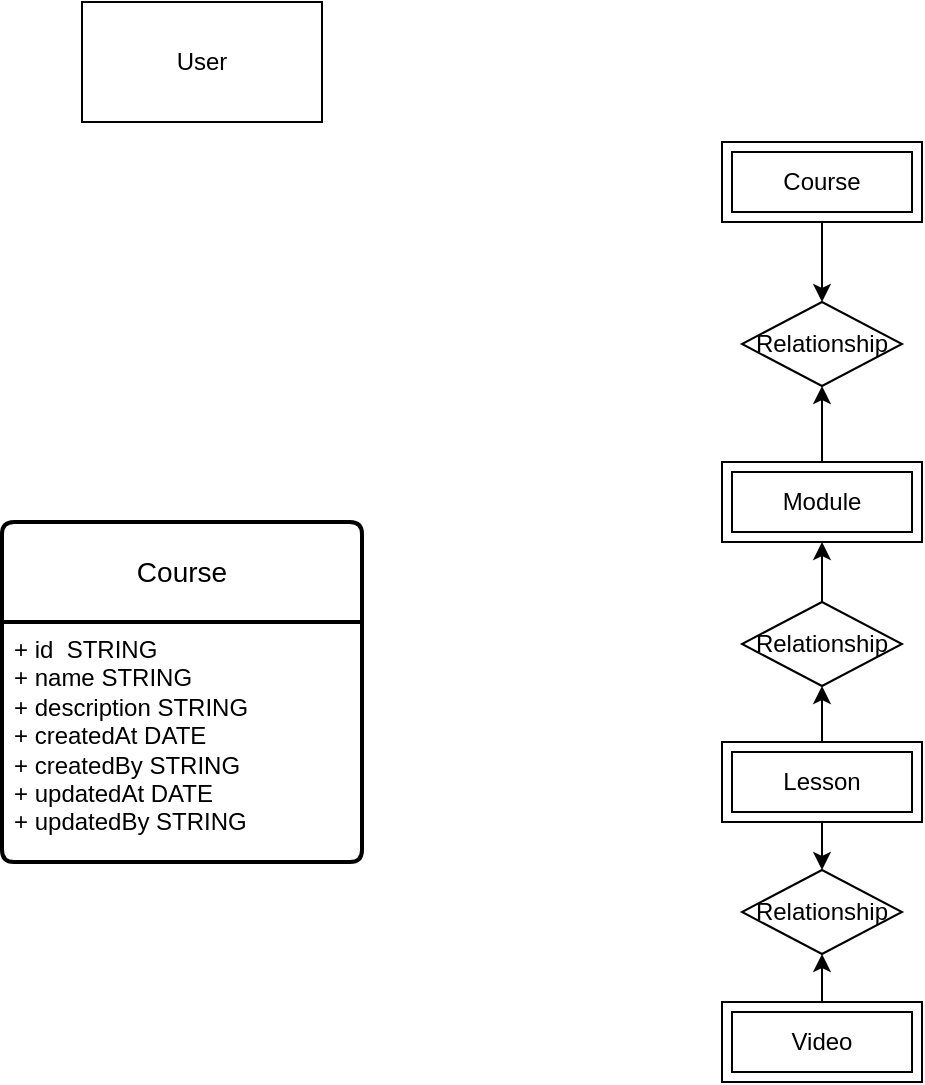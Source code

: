 <mxfile version="26.0.2">
  <diagram name="Página-1" id="KvZddmXI1fQCqot8rguY">
    <mxGraphModel dx="1018" dy="1373" grid="1" gridSize="10" guides="1" tooltips="1" connect="1" arrows="1" fold="1" page="1" pageScale="1" pageWidth="827" pageHeight="1169" math="0" shadow="0">
      <root>
        <mxCell id="0" />
        <mxCell id="1" parent="0" />
        <mxCell id="CrJ953ingritPX6mlQM--27" value="User" style="rounded=0;whiteSpace=wrap;html=1;" vertex="1" parent="1">
          <mxGeometry x="50" y="130" width="120" height="60" as="geometry" />
        </mxCell>
        <mxCell id="CrJ953ingritPX6mlQM--29" value="&lt;span style=&quot;color: rgba(0, 0, 0, 0); font-family: monospace; font-size: 0px; text-align: start;&quot;&gt;%3CmxGraphModel%3E%3Croot%3E%3CmxCell%20id%3D%220%22%2F%3E%3CmxCell%20id%3D%221%22%20parent%3D%220%22%2F%3E%3CmxCell%20id%3D%222%22%20value%3D%22Curso%22%20style%3D%22rounded%3D0%3BwhiteSpace%3Dwrap%3Bhtml%3D1%3B%22%20vertex%3D%221%22%20parent%3D%221%22%3E%3CmxGeometry%20x%3D%2250%22%20y%3D%22160%22%20width%3D%22120%22%20height%3D%2260%22%20as%3D%22geometry%22%2F%3E%3C%2FmxCell%3E%3C%2Froot%3E%3C%2FmxGraphModel%3E&lt;/span&gt;" style="text;html=1;align=center;verticalAlign=middle;resizable=0;points=[];autosize=1;strokeColor=none;fillColor=none;" vertex="1" parent="1">
          <mxGeometry x="110" y="268" width="20" height="30" as="geometry" />
        </mxCell>
        <mxCell id="CrJ953ingritPX6mlQM--73" value="" style="edgeStyle=orthogonalEdgeStyle;rounded=0;orthogonalLoop=1;jettySize=auto;html=1;" edge="1" parent="1" source="CrJ953ingritPX6mlQM--59" target="CrJ953ingritPX6mlQM--64">
          <mxGeometry relative="1" as="geometry" />
        </mxCell>
        <mxCell id="CrJ953ingritPX6mlQM--78" value="" style="edgeStyle=orthogonalEdgeStyle;rounded=0;orthogonalLoop=1;jettySize=auto;html=1;curved=1;" edge="1" parent="1" source="CrJ953ingritPX6mlQM--59" target="CrJ953ingritPX6mlQM--65">
          <mxGeometry relative="1" as="geometry" />
        </mxCell>
        <mxCell id="CrJ953ingritPX6mlQM--59" value="Lesson" style="shape=ext;margin=3;double=1;whiteSpace=wrap;html=1;align=center;" vertex="1" parent="1">
          <mxGeometry x="370" y="500" width="100" height="40" as="geometry" />
        </mxCell>
        <mxCell id="CrJ953ingritPX6mlQM--75" value="" style="edgeStyle=orthogonalEdgeStyle;rounded=0;orthogonalLoop=1;jettySize=auto;html=1;" edge="1" parent="1" source="CrJ953ingritPX6mlQM--61" target="CrJ953ingritPX6mlQM--66">
          <mxGeometry relative="1" as="geometry" />
        </mxCell>
        <mxCell id="CrJ953ingritPX6mlQM--61" value="Module" style="shape=ext;margin=3;double=1;whiteSpace=wrap;html=1;align=center;" vertex="1" parent="1">
          <mxGeometry x="370" y="360" width="100" height="40" as="geometry" />
        </mxCell>
        <mxCell id="CrJ953ingritPX6mlQM--67" value="" style="edgeStyle=orthogonalEdgeStyle;rounded=0;orthogonalLoop=1;jettySize=auto;html=1;" edge="1" parent="1" source="CrJ953ingritPX6mlQM--62" target="CrJ953ingritPX6mlQM--66">
          <mxGeometry relative="1" as="geometry" />
        </mxCell>
        <mxCell id="CrJ953ingritPX6mlQM--62" value="Course" style="shape=ext;margin=3;double=1;whiteSpace=wrap;html=1;align=center;" vertex="1" parent="1">
          <mxGeometry x="370" y="200" width="100" height="40" as="geometry" />
        </mxCell>
        <mxCell id="CrJ953ingritPX6mlQM--68" value="" style="edgeStyle=orthogonalEdgeStyle;rounded=0;orthogonalLoop=1;jettySize=auto;html=1;strokeColor=default;" edge="1" parent="1" source="CrJ953ingritPX6mlQM--63" target="CrJ953ingritPX6mlQM--65">
          <mxGeometry relative="1" as="geometry" />
        </mxCell>
        <mxCell id="CrJ953ingritPX6mlQM--63" value="Video" style="shape=ext;margin=3;double=1;whiteSpace=wrap;html=1;align=center;" vertex="1" parent="1">
          <mxGeometry x="370" y="630" width="100" height="40" as="geometry" />
        </mxCell>
        <mxCell id="CrJ953ingritPX6mlQM--74" value="" style="edgeStyle=orthogonalEdgeStyle;rounded=0;orthogonalLoop=1;jettySize=auto;html=1;" edge="1" parent="1" source="CrJ953ingritPX6mlQM--64" target="CrJ953ingritPX6mlQM--61">
          <mxGeometry relative="1" as="geometry" />
        </mxCell>
        <mxCell id="CrJ953ingritPX6mlQM--64" value="Relationship" style="shape=rhombus;perimeter=rhombusPerimeter;whiteSpace=wrap;html=1;align=center;" vertex="1" parent="1">
          <mxGeometry x="380" y="430" width="80" height="42" as="geometry" />
        </mxCell>
        <mxCell id="CrJ953ingritPX6mlQM--65" value="Relationship" style="shape=rhombus;perimeter=rhombusPerimeter;whiteSpace=wrap;html=1;align=center;" vertex="1" parent="1">
          <mxGeometry x="380" y="564" width="80" height="42" as="geometry" />
        </mxCell>
        <mxCell id="CrJ953ingritPX6mlQM--66" value="Relationship" style="shape=rhombus;perimeter=rhombusPerimeter;whiteSpace=wrap;html=1;align=center;" vertex="1" parent="1">
          <mxGeometry x="380" y="280" width="80" height="42" as="geometry" />
        </mxCell>
        <mxCell id="CrJ953ingritPX6mlQM--103" value="" style="shape=tableRow;horizontal=0;startSize=0;swimlaneHead=0;swimlaneBody=0;fillColor=none;collapsible=0;dropTarget=0;points=[[0,0.5],[1,0.5]];portConstraint=eastwest;top=0;left=0;right=0;bottom=0;" vertex="1" parent="1">
          <mxGeometry x="50" y="360" width="180" height="30" as="geometry" />
        </mxCell>
        <mxCell id="CrJ953ingritPX6mlQM--104" value="" style="shape=partialRectangle;connectable=0;fillColor=none;top=0;left=0;bottom=0;right=0;editable=1;overflow=hidden;whiteSpace=wrap;html=1;" vertex="1" parent="CrJ953ingritPX6mlQM--103">
          <mxGeometry width="30" height="30" as="geometry">
            <mxRectangle width="30" height="30" as="alternateBounds" />
          </mxGeometry>
        </mxCell>
        <mxCell id="CrJ953ingritPX6mlQM--109" value="Course" style="swimlane;childLayout=stackLayout;horizontal=1;startSize=50;horizontalStack=0;rounded=1;fontSize=14;fontStyle=0;strokeWidth=2;resizeParent=0;resizeLast=1;shadow=0;dashed=0;align=center;arcSize=4;whiteSpace=wrap;html=1;" vertex="1" parent="1">
          <mxGeometry x="10" y="390" width="180" height="170" as="geometry" />
        </mxCell>
        <mxCell id="CrJ953ingritPX6mlQM--110" value="+ id&amp;nbsp; STRING&lt;div&gt;+ name STRING&lt;/div&gt;&lt;div&gt;+ description STRING&lt;/div&gt;&lt;div&gt;+ createdAt DATE&lt;/div&gt;&lt;div&gt;+ createdBy STRING&lt;/div&gt;&lt;div&gt;+ updatedAt DATE&lt;/div&gt;&lt;div&gt;+ updatedBy STRING&lt;/div&gt;" style="align=left;strokeColor=none;fillColor=none;spacingLeft=4;fontSize=12;verticalAlign=top;resizable=0;rotatable=0;part=1;html=1;" vertex="1" parent="CrJ953ingritPX6mlQM--109">
          <mxGeometry y="50" width="180" height="120" as="geometry" />
        </mxCell>
      </root>
    </mxGraphModel>
  </diagram>
</mxfile>
